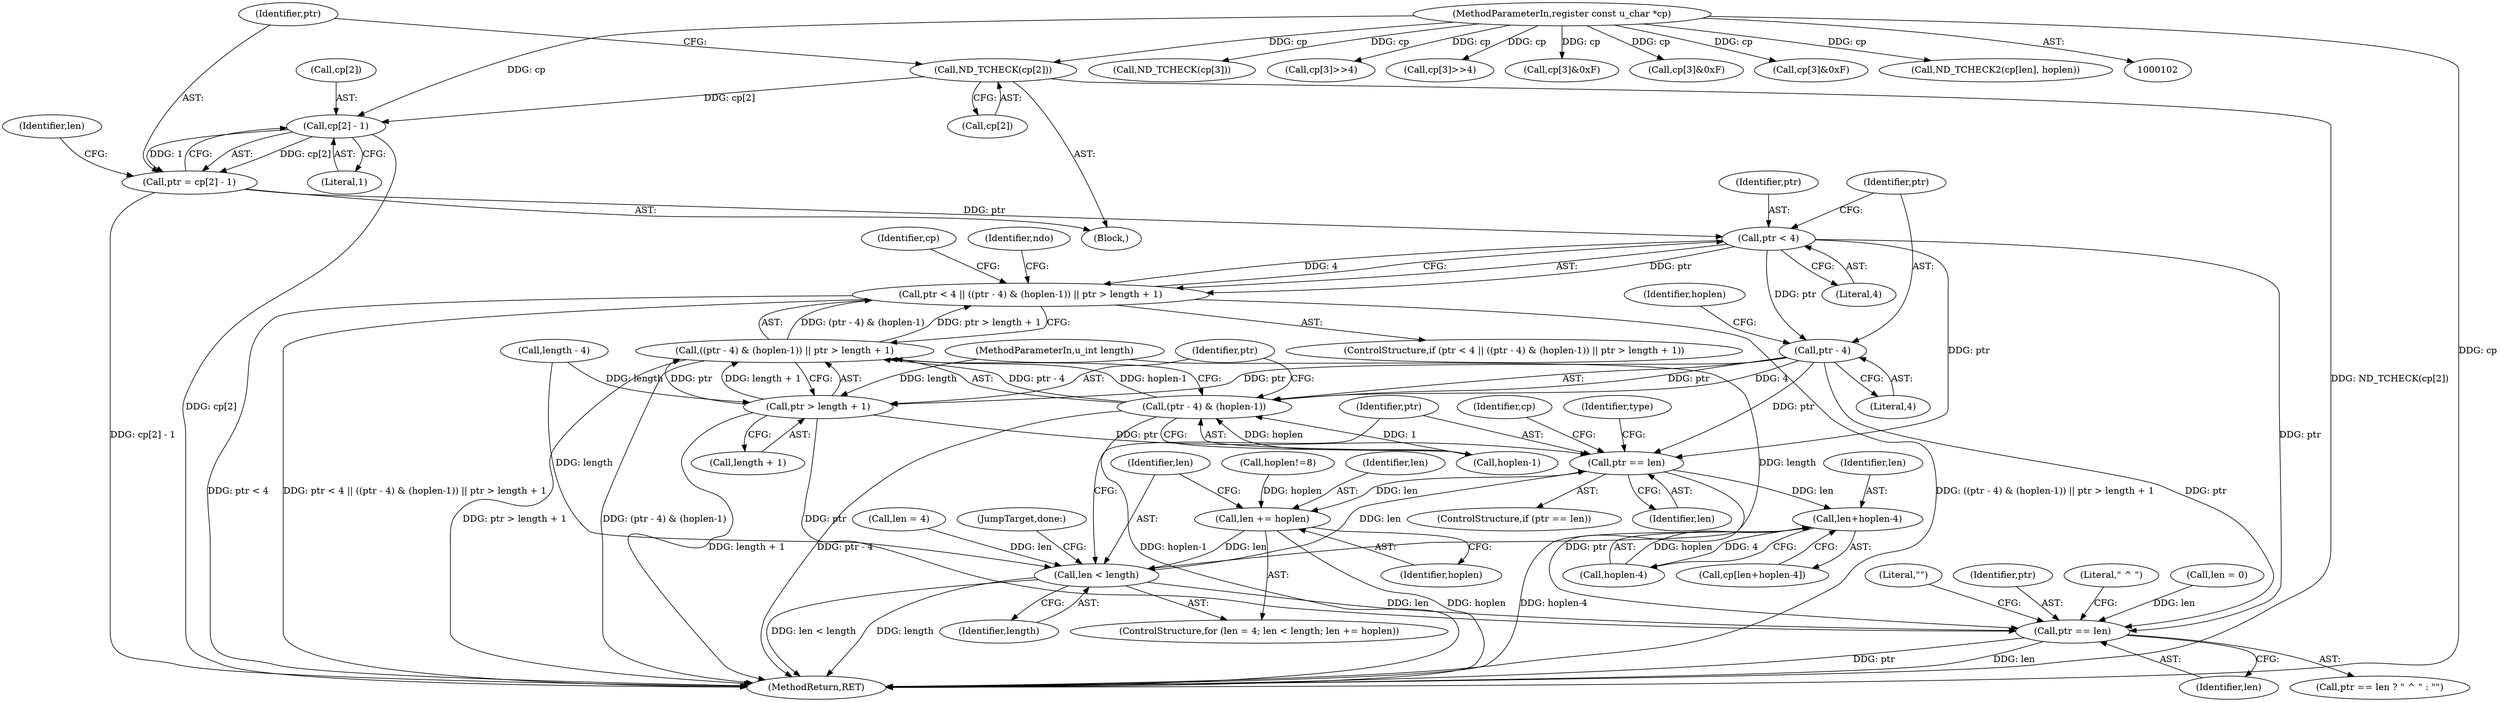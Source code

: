 digraph "0_tcpdump_2c2cfbd2b771ac888bc5c4a6d922f749d3822538_0@array" {
"1000154" [label="(Call,ND_TCHECK(cp[2]))"];
"1000104" [label="(MethodParameterIn,register const u_char *cp)"];
"1000160" [label="(Call,cp[2] - 1)"];
"1000158" [label="(Call,ptr = cp[2] - 1)"];
"1000170" [label="(Call,ptr < 4)"];
"1000169" [label="(Call,ptr < 4 || ((ptr - 4) & (hoplen-1)) || ptr > length + 1)"];
"1000175" [label="(Call,ptr - 4)"];
"1000174" [label="(Call,(ptr - 4) & (hoplen-1))"];
"1000173" [label="(Call,((ptr - 4) & (hoplen-1)) || ptr > length + 1)"];
"1000181" [label="(Call,ptr > length + 1)"];
"1000256" [label="(Call,ptr == len)"];
"1000251" [label="(Call,len += hoplen)"];
"1000248" [label="(Call,len < length)"];
"1000305" [label="(Call,ptr == len)"];
"1000279" [label="(Call,len+hoplen-4)"];
"1000173" [label="(Call,((ptr - 4) & (hoplen-1)) || ptr > length + 1)"];
"1000255" [label="(ControlStructure,if (ptr == len))"];
"1000258" [label="(Identifier,len)"];
"1000161" [label="(Call,cp[2])"];
"1000177" [label="(Literal,4)"];
"1000194" [label="(Call,ND_TCHECK(cp[3]))"];
"1000280" [label="(Identifier,len)"];
"1000279" [label="(Call,len+hoplen-4)"];
"1000321" [label="(Call,cp[3]>>4)"];
"1000285" [label="(Call,hoplen!=8)"];
"1000168" [label="(ControlStructure,if (ptr < 4 || ((ptr - 4) & (hoplen-1)) || ptr > length + 1))"];
"1000277" [label="(Call,cp[len+hoplen-4])"];
"1000252" [label="(Identifier,len)"];
"1000309" [label="(Literal,\"\")"];
"1000264" [label="(Identifier,cp)"];
"1000155" [label="(Call,cp[2])"];
"1000166" [label="(Identifier,len)"];
"1000253" [label="(Identifier,hoplen)"];
"1000164" [label="(Literal,1)"];
"1000174" [label="(Call,(ptr - 4) & (hoplen-1))"];
"1000182" [label="(Identifier,ptr)"];
"1000159" [label="(Identifier,ptr)"];
"1000257" [label="(Identifier,ptr)"];
"1000142" [label="(Call,length - 4)"];
"1000251" [label="(Call,len += hoplen)"];
"1000105" [label="(MethodParameterIn,u_int length)"];
"1000256" [label="(Call,ptr == len)"];
"1000250" [label="(Identifier,length)"];
"1000327" [label="(MethodReturn,RET)"];
"1000171" [label="(Identifier,ptr)"];
"1000311" [label="(Call,cp[3]>>4)"];
"1000183" [label="(Call,length + 1)"];
"1000178" [label="(Call,hoplen-1)"];
"1000281" [label="(Call,hoplen-4)"];
"1000248" [label="(Call,len < length)"];
"1000244" [label="(ControlStructure,for (len = 4; len < length; len += hoplen))"];
"1000249" [label="(Identifier,len)"];
"1000176" [label="(Identifier,ptr)"];
"1000170" [label="(Call,ptr < 4)"];
"1000106" [label="(Block,)"];
"1000235" [label="(Call,cp[3]&0xF)"];
"1000260" [label="(Identifier,type)"];
"1000245" [label="(Call,len = 4)"];
"1000306" [label="(Identifier,ptr)"];
"1000158" [label="(Call,ptr = cp[2] - 1)"];
"1000175" [label="(Call,ptr - 4)"];
"1000196" [label="(Identifier,cp)"];
"1000298" [label="(JumpTarget,done:)"];
"1000132" [label="(Call,cp[3]&0xF)"];
"1000304" [label="(Call,ptr == len ? \" ^ \" : \"\")"];
"1000154" [label="(Call,ND_TCHECK(cp[2]))"];
"1000308" [label="(Literal,\" ^ \")"];
"1000305" [label="(Call,ptr == len)"];
"1000172" [label="(Literal,4)"];
"1000188" [label="(Identifier,ndo)"];
"1000160" [label="(Call,cp[2] - 1)"];
"1000179" [label="(Identifier,hoplen)"];
"1000307" [label="(Identifier,len)"];
"1000181" [label="(Call,ptr > length + 1)"];
"1000104" [label="(MethodParameterIn,register const u_char *cp)"];
"1000199" [label="(Call,cp[3]&0xF)"];
"1000169" [label="(Call,ptr < 4 || ((ptr - 4) & (hoplen-1)) || ptr > length + 1)"];
"1000262" [label="(Call,ND_TCHECK2(cp[len], hoplen))"];
"1000165" [label="(Call,len = 0)"];
"1000154" -> "1000106"  [label="AST: "];
"1000154" -> "1000155"  [label="CFG: "];
"1000155" -> "1000154"  [label="AST: "];
"1000159" -> "1000154"  [label="CFG: "];
"1000154" -> "1000327"  [label="DDG: ND_TCHECK(cp[2])"];
"1000104" -> "1000154"  [label="DDG: cp"];
"1000154" -> "1000160"  [label="DDG: cp[2]"];
"1000104" -> "1000102"  [label="AST: "];
"1000104" -> "1000327"  [label="DDG: cp"];
"1000104" -> "1000132"  [label="DDG: cp"];
"1000104" -> "1000160"  [label="DDG: cp"];
"1000104" -> "1000194"  [label="DDG: cp"];
"1000104" -> "1000199"  [label="DDG: cp"];
"1000104" -> "1000235"  [label="DDG: cp"];
"1000104" -> "1000262"  [label="DDG: cp"];
"1000104" -> "1000311"  [label="DDG: cp"];
"1000104" -> "1000321"  [label="DDG: cp"];
"1000160" -> "1000158"  [label="AST: "];
"1000160" -> "1000164"  [label="CFG: "];
"1000161" -> "1000160"  [label="AST: "];
"1000164" -> "1000160"  [label="AST: "];
"1000158" -> "1000160"  [label="CFG: "];
"1000160" -> "1000327"  [label="DDG: cp[2]"];
"1000160" -> "1000158"  [label="DDG: cp[2]"];
"1000160" -> "1000158"  [label="DDG: 1"];
"1000158" -> "1000106"  [label="AST: "];
"1000159" -> "1000158"  [label="AST: "];
"1000166" -> "1000158"  [label="CFG: "];
"1000158" -> "1000327"  [label="DDG: cp[2] - 1"];
"1000158" -> "1000170"  [label="DDG: ptr"];
"1000170" -> "1000169"  [label="AST: "];
"1000170" -> "1000172"  [label="CFG: "];
"1000171" -> "1000170"  [label="AST: "];
"1000172" -> "1000170"  [label="AST: "];
"1000176" -> "1000170"  [label="CFG: "];
"1000169" -> "1000170"  [label="CFG: "];
"1000170" -> "1000169"  [label="DDG: ptr"];
"1000170" -> "1000169"  [label="DDG: 4"];
"1000170" -> "1000175"  [label="DDG: ptr"];
"1000170" -> "1000256"  [label="DDG: ptr"];
"1000170" -> "1000305"  [label="DDG: ptr"];
"1000169" -> "1000168"  [label="AST: "];
"1000169" -> "1000173"  [label="CFG: "];
"1000173" -> "1000169"  [label="AST: "];
"1000188" -> "1000169"  [label="CFG: "];
"1000196" -> "1000169"  [label="CFG: "];
"1000169" -> "1000327"  [label="DDG: ptr < 4"];
"1000169" -> "1000327"  [label="DDG: ptr < 4 || ((ptr - 4) & (hoplen-1)) || ptr > length + 1"];
"1000169" -> "1000327"  [label="DDG: ((ptr - 4) & (hoplen-1)) || ptr > length + 1"];
"1000173" -> "1000169"  [label="DDG: (ptr - 4) & (hoplen-1)"];
"1000173" -> "1000169"  [label="DDG: ptr > length + 1"];
"1000175" -> "1000174"  [label="AST: "];
"1000175" -> "1000177"  [label="CFG: "];
"1000176" -> "1000175"  [label="AST: "];
"1000177" -> "1000175"  [label="AST: "];
"1000179" -> "1000175"  [label="CFG: "];
"1000175" -> "1000174"  [label="DDG: ptr"];
"1000175" -> "1000174"  [label="DDG: 4"];
"1000175" -> "1000181"  [label="DDG: ptr"];
"1000175" -> "1000256"  [label="DDG: ptr"];
"1000175" -> "1000305"  [label="DDG: ptr"];
"1000174" -> "1000173"  [label="AST: "];
"1000174" -> "1000178"  [label="CFG: "];
"1000178" -> "1000174"  [label="AST: "];
"1000182" -> "1000174"  [label="CFG: "];
"1000173" -> "1000174"  [label="CFG: "];
"1000174" -> "1000327"  [label="DDG: hoplen-1"];
"1000174" -> "1000327"  [label="DDG: ptr - 4"];
"1000174" -> "1000173"  [label="DDG: ptr - 4"];
"1000174" -> "1000173"  [label="DDG: hoplen-1"];
"1000178" -> "1000174"  [label="DDG: hoplen"];
"1000178" -> "1000174"  [label="DDG: 1"];
"1000173" -> "1000181"  [label="CFG: "];
"1000181" -> "1000173"  [label="AST: "];
"1000173" -> "1000327"  [label="DDG: ptr > length + 1"];
"1000173" -> "1000327"  [label="DDG: (ptr - 4) & (hoplen-1)"];
"1000181" -> "1000173"  [label="DDG: ptr"];
"1000181" -> "1000173"  [label="DDG: length + 1"];
"1000181" -> "1000183"  [label="CFG: "];
"1000182" -> "1000181"  [label="AST: "];
"1000183" -> "1000181"  [label="AST: "];
"1000181" -> "1000327"  [label="DDG: length + 1"];
"1000142" -> "1000181"  [label="DDG: length"];
"1000105" -> "1000181"  [label="DDG: length"];
"1000181" -> "1000256"  [label="DDG: ptr"];
"1000181" -> "1000305"  [label="DDG: ptr"];
"1000256" -> "1000255"  [label="AST: "];
"1000256" -> "1000258"  [label="CFG: "];
"1000257" -> "1000256"  [label="AST: "];
"1000258" -> "1000256"  [label="AST: "];
"1000260" -> "1000256"  [label="CFG: "];
"1000264" -> "1000256"  [label="CFG: "];
"1000256" -> "1000251"  [label="DDG: len"];
"1000248" -> "1000256"  [label="DDG: len"];
"1000256" -> "1000279"  [label="DDG: len"];
"1000256" -> "1000305"  [label="DDG: ptr"];
"1000251" -> "1000244"  [label="AST: "];
"1000251" -> "1000253"  [label="CFG: "];
"1000252" -> "1000251"  [label="AST: "];
"1000253" -> "1000251"  [label="AST: "];
"1000249" -> "1000251"  [label="CFG: "];
"1000251" -> "1000327"  [label="DDG: hoplen"];
"1000251" -> "1000248"  [label="DDG: len"];
"1000285" -> "1000251"  [label="DDG: hoplen"];
"1000248" -> "1000244"  [label="AST: "];
"1000248" -> "1000250"  [label="CFG: "];
"1000249" -> "1000248"  [label="AST: "];
"1000250" -> "1000248"  [label="AST: "];
"1000257" -> "1000248"  [label="CFG: "];
"1000298" -> "1000248"  [label="CFG: "];
"1000248" -> "1000327"  [label="DDG: len < length"];
"1000248" -> "1000327"  [label="DDG: length"];
"1000245" -> "1000248"  [label="DDG: len"];
"1000142" -> "1000248"  [label="DDG: length"];
"1000105" -> "1000248"  [label="DDG: length"];
"1000248" -> "1000305"  [label="DDG: len"];
"1000305" -> "1000304"  [label="AST: "];
"1000305" -> "1000307"  [label="CFG: "];
"1000306" -> "1000305"  [label="AST: "];
"1000307" -> "1000305"  [label="AST: "];
"1000308" -> "1000305"  [label="CFG: "];
"1000309" -> "1000305"  [label="CFG: "];
"1000305" -> "1000327"  [label="DDG: len"];
"1000305" -> "1000327"  [label="DDG: ptr"];
"1000165" -> "1000305"  [label="DDG: len"];
"1000279" -> "1000277"  [label="AST: "];
"1000279" -> "1000281"  [label="CFG: "];
"1000280" -> "1000279"  [label="AST: "];
"1000281" -> "1000279"  [label="AST: "];
"1000277" -> "1000279"  [label="CFG: "];
"1000279" -> "1000327"  [label="DDG: hoplen-4"];
"1000281" -> "1000279"  [label="DDG: hoplen"];
"1000281" -> "1000279"  [label="DDG: 4"];
}
